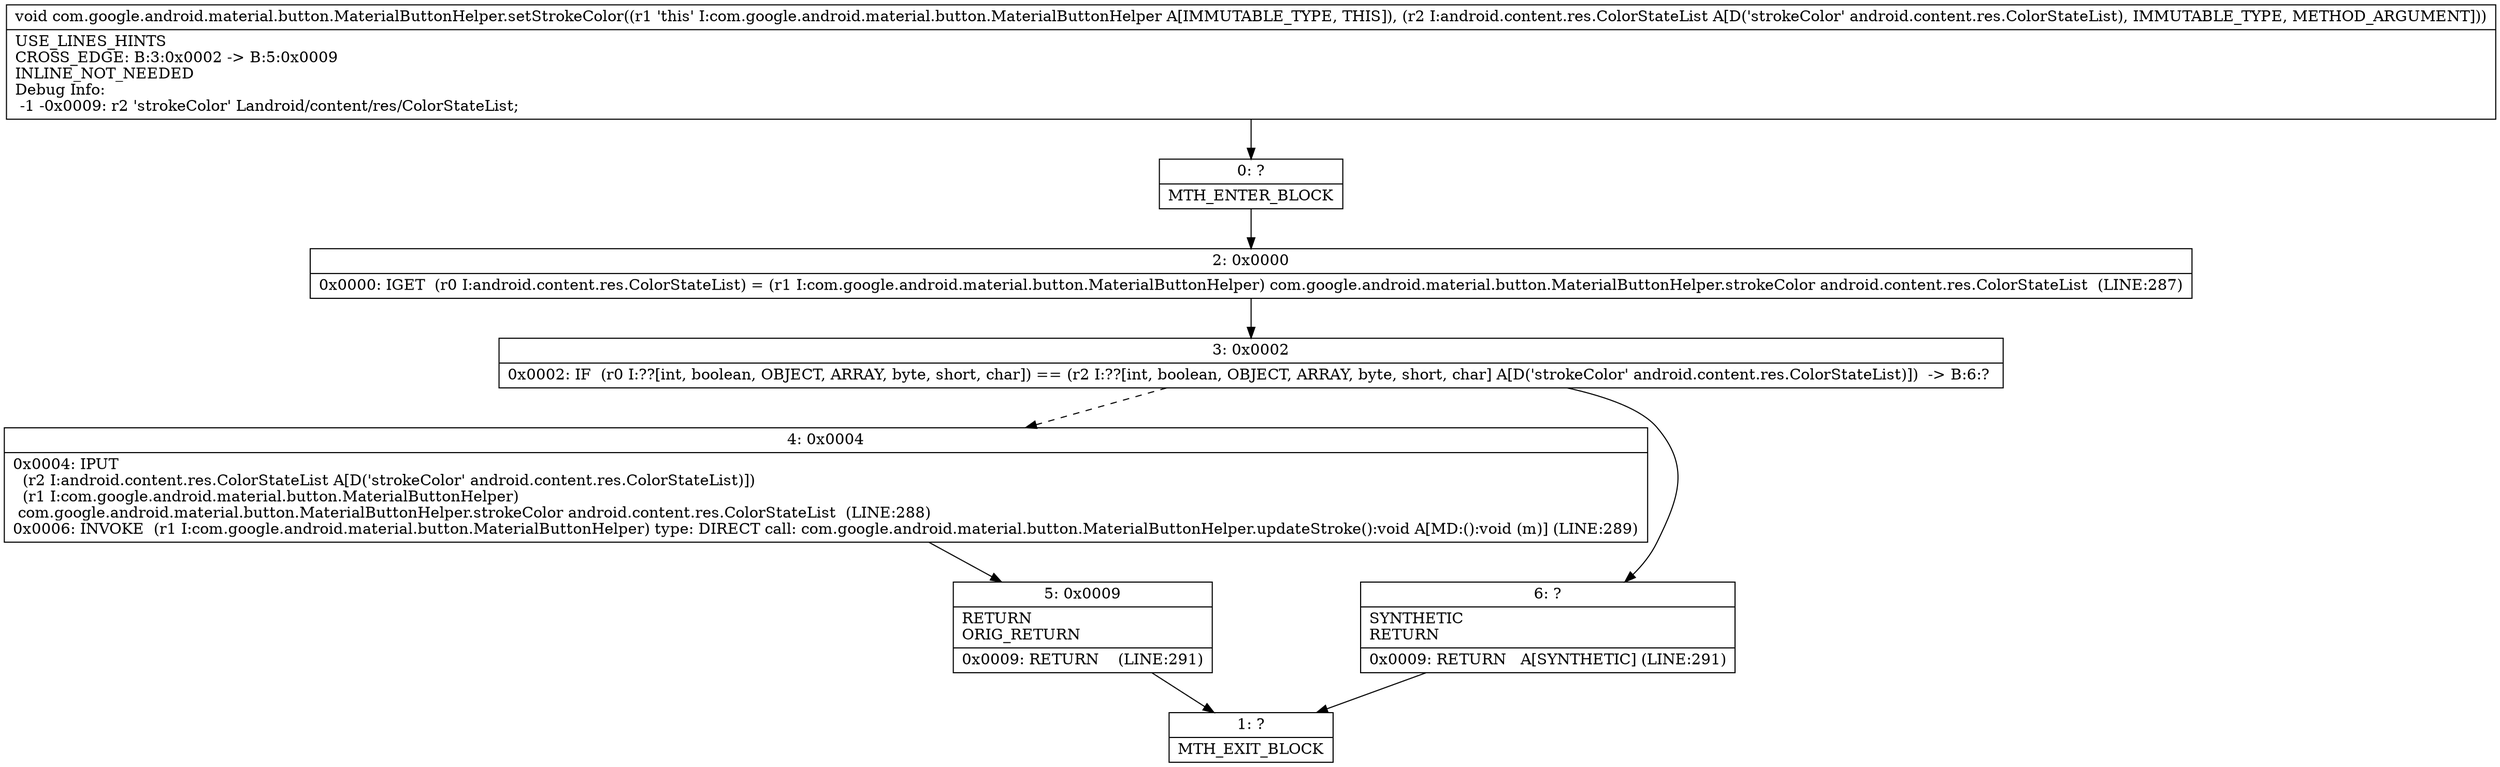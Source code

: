 digraph "CFG forcom.google.android.material.button.MaterialButtonHelper.setStrokeColor(Landroid\/content\/res\/ColorStateList;)V" {
Node_0 [shape=record,label="{0\:\ ?|MTH_ENTER_BLOCK\l}"];
Node_2 [shape=record,label="{2\:\ 0x0000|0x0000: IGET  (r0 I:android.content.res.ColorStateList) = (r1 I:com.google.android.material.button.MaterialButtonHelper) com.google.android.material.button.MaterialButtonHelper.strokeColor android.content.res.ColorStateList  (LINE:287)\l}"];
Node_3 [shape=record,label="{3\:\ 0x0002|0x0002: IF  (r0 I:??[int, boolean, OBJECT, ARRAY, byte, short, char]) == (r2 I:??[int, boolean, OBJECT, ARRAY, byte, short, char] A[D('strokeColor' android.content.res.ColorStateList)])  \-\> B:6:? \l}"];
Node_4 [shape=record,label="{4\:\ 0x0004|0x0004: IPUT  \l  (r2 I:android.content.res.ColorStateList A[D('strokeColor' android.content.res.ColorStateList)])\l  (r1 I:com.google.android.material.button.MaterialButtonHelper)\l com.google.android.material.button.MaterialButtonHelper.strokeColor android.content.res.ColorStateList  (LINE:288)\l0x0006: INVOKE  (r1 I:com.google.android.material.button.MaterialButtonHelper) type: DIRECT call: com.google.android.material.button.MaterialButtonHelper.updateStroke():void A[MD:():void (m)] (LINE:289)\l}"];
Node_5 [shape=record,label="{5\:\ 0x0009|RETURN\lORIG_RETURN\l|0x0009: RETURN    (LINE:291)\l}"];
Node_1 [shape=record,label="{1\:\ ?|MTH_EXIT_BLOCK\l}"];
Node_6 [shape=record,label="{6\:\ ?|SYNTHETIC\lRETURN\l|0x0009: RETURN   A[SYNTHETIC] (LINE:291)\l}"];
MethodNode[shape=record,label="{void com.google.android.material.button.MaterialButtonHelper.setStrokeColor((r1 'this' I:com.google.android.material.button.MaterialButtonHelper A[IMMUTABLE_TYPE, THIS]), (r2 I:android.content.res.ColorStateList A[D('strokeColor' android.content.res.ColorStateList), IMMUTABLE_TYPE, METHOD_ARGUMENT]))  | USE_LINES_HINTS\lCROSS_EDGE: B:3:0x0002 \-\> B:5:0x0009\lINLINE_NOT_NEEDED\lDebug Info:\l  \-1 \-0x0009: r2 'strokeColor' Landroid\/content\/res\/ColorStateList;\l}"];
MethodNode -> Node_0;Node_0 -> Node_2;
Node_2 -> Node_3;
Node_3 -> Node_4[style=dashed];
Node_3 -> Node_6;
Node_4 -> Node_5;
Node_5 -> Node_1;
Node_6 -> Node_1;
}

